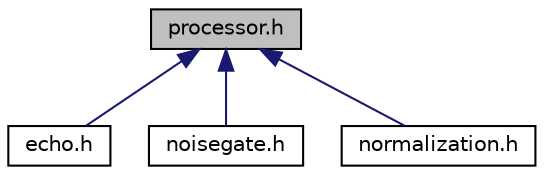 digraph "processor.h"
{
  edge [fontname="Helvetica",fontsize="10",labelfontname="Helvetica",labelfontsize="10"];
  node [fontname="Helvetica",fontsize="10",shape=record];
  Node3 [label="processor.h",height=0.2,width=0.4,color="black", fillcolor="grey75", style="filled", fontcolor="black"];
  Node3 -> Node4 [dir="back",color="midnightblue",fontsize="10",style="solid"];
  Node4 [label="echo.h",height=0.2,width=0.4,color="black", fillcolor="white", style="filled",URL="$d3/d25/echo_8h.html"];
  Node3 -> Node5 [dir="back",color="midnightblue",fontsize="10",style="solid"];
  Node5 [label="noisegate.h",height=0.2,width=0.4,color="black", fillcolor="white", style="filled",URL="$d9/d03/noisegate_8h.html"];
  Node3 -> Node6 [dir="back",color="midnightblue",fontsize="10",style="solid"];
  Node6 [label="normalization.h",height=0.2,width=0.4,color="black", fillcolor="white", style="filled",URL="$da/dd7/normalization_8h.html"];
}
